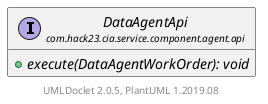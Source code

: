 @startuml
    set namespaceSeparator none
    hide empty fields
    hide empty methods

    interface "<size:14>DataAgentApi\n<size:10>com.hack23.cia.service.component.agent.api" as com.hack23.cia.service.component.agent.api.DataAgentApi [[DataAgentApi.html]] {
        {abstract} +execute(DataAgentWorkOrder): void
    }

    center footer UMLDoclet 2.0.5, PlantUML 1.2019.08
@enduml
